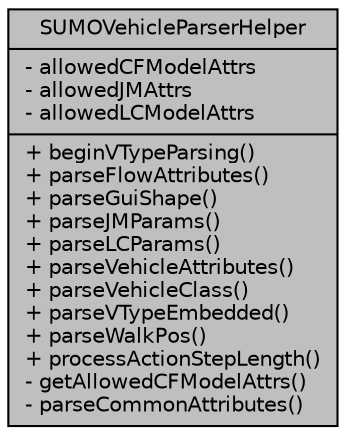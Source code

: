 digraph "SUMOVehicleParserHelper"
{
  edge [fontname="Helvetica",fontsize="10",labelfontname="Helvetica",labelfontsize="10"];
  node [fontname="Helvetica",fontsize="10",shape=record];
  Node1 [label="{SUMOVehicleParserHelper\n|- allowedCFModelAttrs\l- allowedJMAttrs\l- allowedLCModelAttrs\l|+ beginVTypeParsing()\l+ parseFlowAttributes()\l+ parseGuiShape()\l+ parseJMParams()\l+ parseLCParams()\l+ parseVehicleAttributes()\l+ parseVehicleClass()\l+ parseVTypeEmbedded()\l+ parseWalkPos()\l+ processActionStepLength()\l- getAllowedCFModelAttrs()\l- parseCommonAttributes()\l}",height=0.2,width=0.4,color="black", fillcolor="grey75", style="filled", fontcolor="black"];
}
